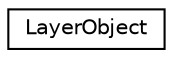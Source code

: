 digraph "Graphical Class Hierarchy"
{
 // LATEX_PDF_SIZE
  edge [fontname="Helvetica",fontsize="10",labelfontname="Helvetica",labelfontsize="10"];
  node [fontname="Helvetica",fontsize="10",shape=record];
  rankdir="LR";
  Node0 [label="LayerObject",height=0.2,width=0.4,color="black", fillcolor="white", style="filled",URL="$struct_layer_object.html",tooltip=" "];
}
